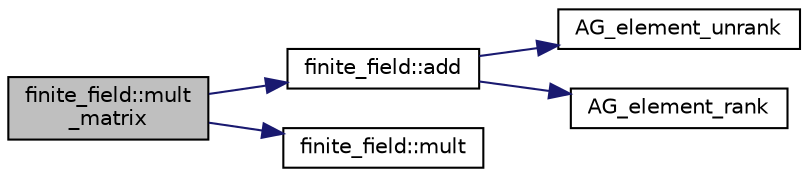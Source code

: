 digraph "finite_field::mult_matrix"
{
  edge [fontname="Helvetica",fontsize="10",labelfontname="Helvetica",labelfontsize="10"];
  node [fontname="Helvetica",fontsize="10",shape=record];
  rankdir="LR";
  Node11118 [label="finite_field::mult\l_matrix",height=0.2,width=0.4,color="black", fillcolor="grey75", style="filled", fontcolor="black"];
  Node11118 -> Node11119 [color="midnightblue",fontsize="10",style="solid",fontname="Helvetica"];
  Node11119 [label="finite_field::add",height=0.2,width=0.4,color="black", fillcolor="white", style="filled",URL="$df/d5a/classfinite__field.html#a8f12328a27500f3c7be0c849ebbc9d14"];
  Node11119 -> Node11120 [color="midnightblue",fontsize="10",style="solid",fontname="Helvetica"];
  Node11120 [label="AG_element_unrank",height=0.2,width=0.4,color="black", fillcolor="white", style="filled",URL="$d4/d67/geometry_8h.html#a4a33b86c87b2879b97cfa1327abe2885"];
  Node11119 -> Node11121 [color="midnightblue",fontsize="10",style="solid",fontname="Helvetica"];
  Node11121 [label="AG_element_rank",height=0.2,width=0.4,color="black", fillcolor="white", style="filled",URL="$d4/d67/geometry_8h.html#ab2ac908d07dd8038fd996e26bdc75c17"];
  Node11118 -> Node11122 [color="midnightblue",fontsize="10",style="solid",fontname="Helvetica"];
  Node11122 [label="finite_field::mult",height=0.2,width=0.4,color="black", fillcolor="white", style="filled",URL="$df/d5a/classfinite__field.html#a24fb5917aa6d4d656fd855b7f44a13b0"];
}

